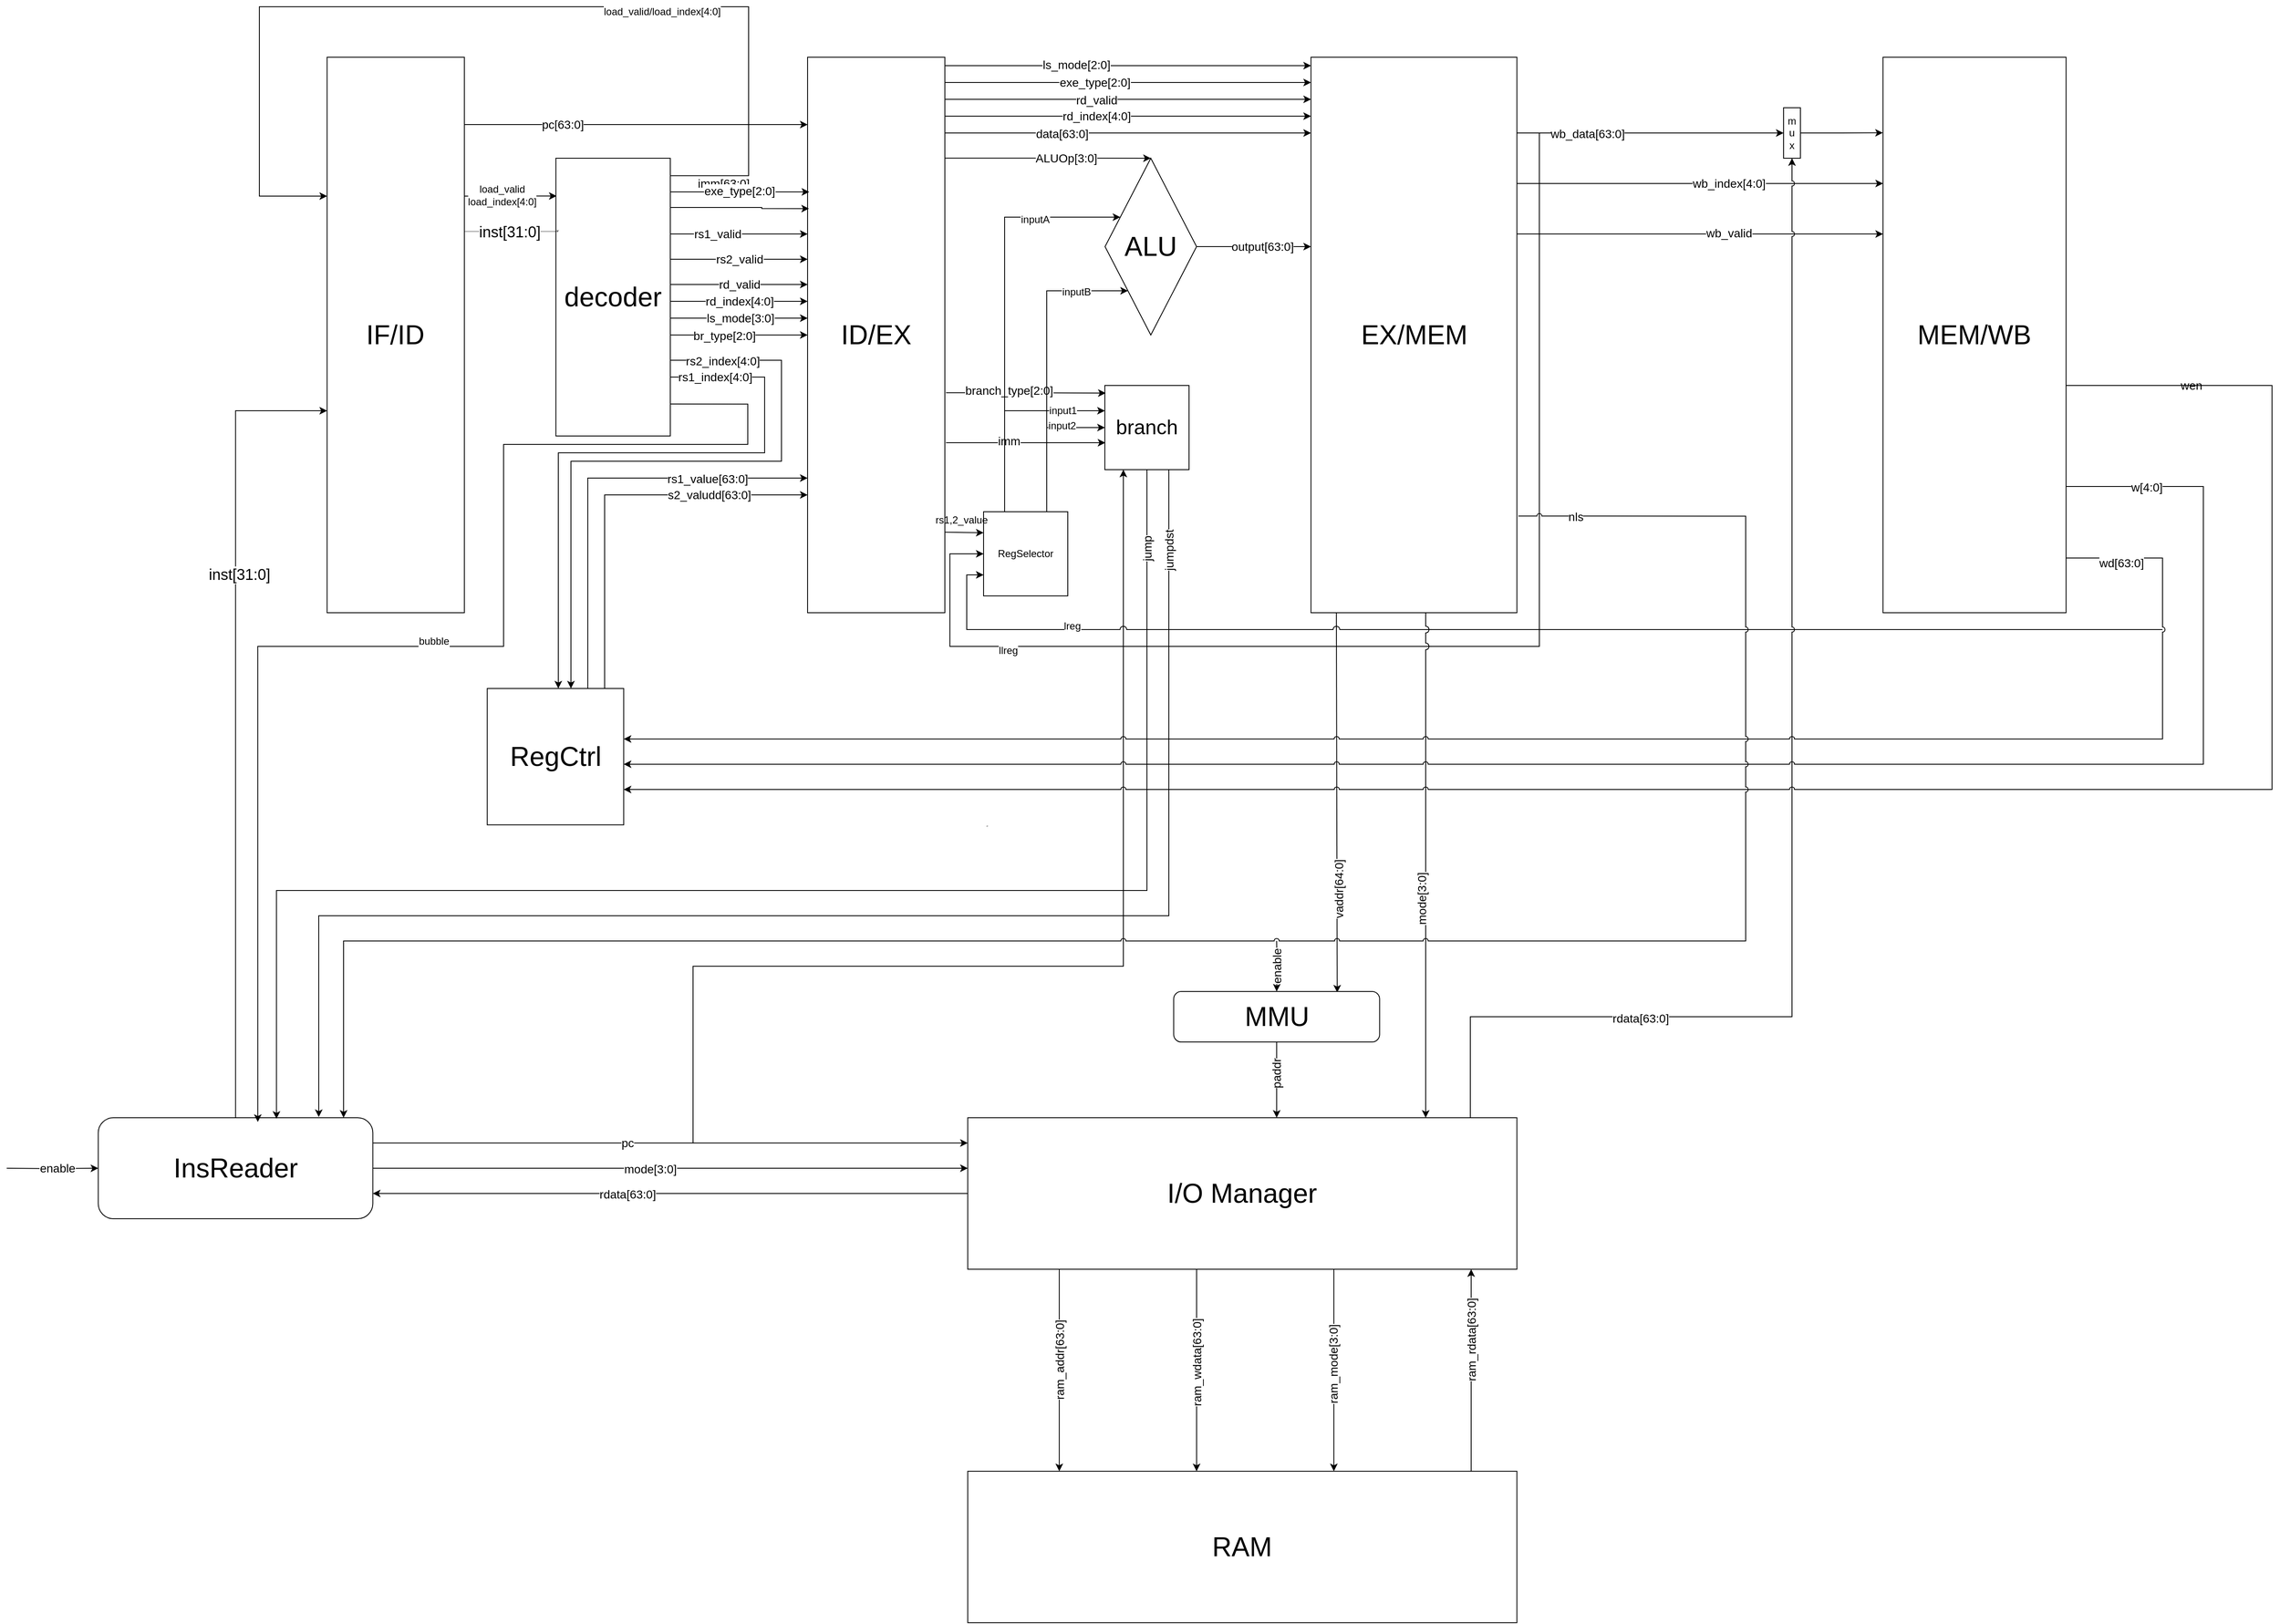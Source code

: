 <mxfile type="github" version="11.0.0"><diagram id="Ys9plIMEWjF186C1SJvL" name="Page-1"><mxGraphModel page="1" grid="1" shadow="0" math="0" pageHeight="2339" pageWidth="3300" pageScale="1" fold="1" arrows="1" connect="1" tooltips="1" guides="1" gridSize="10" dy="1420" dx="2484"><root><mxCell id="0" /><mxCell id="1" parent="0" /><mxCell id="OdFu6j6C0DvoO6vhGQql-11" parent="1" style="edgeStyle=orthogonalEdgeStyle;rounded=0;orthogonalLoop=1;jettySize=auto;html=1;fontSize=14;" target="ZigvVun1-Oz8XMNLbB8I-7" source="ZigvVun1-Oz8XMNLbB8I-3" edge="1"><mxGeometry as="geometry" relative="1"><Array as="points"><mxPoint y="340" x="650" /><mxPoint y="340" x="650" /></Array></mxGeometry></mxCell><mxCell id="OdFu6j6C0DvoO6vhGQql-12" value="pc[63:0]" parent="OdFu6j6C0DvoO6vhGQql-11" connectable="0" vertex="1" style="text;html=1;resizable=0;points=[];align=center;verticalAlign=middle;labelBackgroundColor=#ffffff;fontSize=14;"><mxGeometry as="geometry" y="-3" x="-0.428" relative="1"><mxPoint as="offset" y="-3" /></mxGeometry></mxCell><mxCell id="bIyRIv3_b1dbhp4hnQxT-7" parent="1" style="edgeStyle=orthogonalEdgeStyle;rounded=0;orthogonalLoop=1;jettySize=auto;html=1;exitX=1;exitY=0.25;exitDx=0;exitDy=0;entryX=0.006;entryY=0.136;entryDx=0;entryDy=0;entryPerimeter=0;" target="3jL-bCs1GaXZ-DOKsFJh-29" source="ZigvVun1-Oz8XMNLbB8I-3" edge="1"><mxGeometry as="geometry" relative="1" /></mxCell><mxCell id="bIyRIv3_b1dbhp4hnQxT-8" value="load_valid&lt;br&gt;load_index[4:0]" parent="bIyRIv3_b1dbhp4hnQxT-7" connectable="0" vertex="1" style="text;html=1;resizable=0;points=[];align=center;verticalAlign=middle;labelBackgroundColor=#ffffff;"><mxGeometry as="geometry" y="2" x="-0.2" relative="1"><mxPoint as="offset" y="1" /></mxGeometry></mxCell><mxCell id="ZigvVun1-Oz8XMNLbB8I-3" value="&lt;font style=&quot;font-size: 32px&quot;&gt;IF/ID&lt;/font&gt;" parent="1" vertex="1" style="rounded=0;whiteSpace=wrap;html=1;fontSize=8;"><mxGeometry as="geometry" height="660" width="163.03" y="260" x="400.404" /></mxCell><mxCell id="R68iFmrZ4ruvfKdIdsfy-54" parent="1" style="edgeStyle=orthogonalEdgeStyle;rounded=0;jumpStyle=arc;jumpSize=18;orthogonalLoop=1;jettySize=auto;html=1;entryX=0.5;entryY=0;entryDx=0;entryDy=0;shadow=0;startSize=6;endSize=6;strokeWidth=1;fontSize=5;" target="R68iFmrZ4ruvfKdIdsfy-37" edge="1"><mxGeometry as="geometry" relative="1"><mxPoint as="sourcePoint" y="379.833" x="1134.04" /><Array as="points"><mxPoint y="380" x="1269.899" /><mxPoint y="380" x="1269.899" /></Array></mxGeometry></mxCell><mxCell id="R68iFmrZ4ruvfKdIdsfy-67" value="ALUOp[3:0]" parent="R68iFmrZ4ruvfKdIdsfy-54" connectable="0" vertex="1" style="text;html=1;resizable=0;points=[];align=center;verticalAlign=middle;labelBackgroundColor=#ffffff;fontSize=14;"><mxGeometry as="geometry" x="0.118" relative="1"><mxPoint as="offset" x="7.5" /></mxGeometry></mxCell><mxCell id="3jL-bCs1GaXZ-DOKsFJh-13" parent="1" style="edgeStyle=orthogonalEdgeStyle;rounded=0;comic=0;orthogonalLoop=1;jettySize=auto;html=1;startSize=6;endSize=6;strokeColor=#000000;fontSize=2;exitX=1;exitY=0.25;exitDx=0;exitDy=0;" target="3jL-bCs1GaXZ-DOKsFJh-4" source="3jL-bCs1GaXZ-DOKsFJh-1" edge="1"><mxGeometry as="geometry" relative="1"><mxPoint as="targetPoint" y="740" x="1345.98" /><Array as="points"><mxPoint y="1550" x="835" /><mxPoint y="1340" x="835" /><mxPoint y="1340" x="1346" /></Array></mxGeometry></mxCell><mxCell id="3jL-bCs1GaXZ-DOKsFJh-14" value="pc" parent="3jL-bCs1GaXZ-DOKsFJh-13" connectable="0" vertex="1" style="text;html=1;resizable=0;points=[];align=center;verticalAlign=middle;labelBackgroundColor=#ffffff;fontSize=2;"><mxGeometry as="geometry" y="-5" x="0.116" relative="1"><mxPoint as="offset" y="-172" x="-4" /></mxGeometry></mxCell><mxCell id="OdFu6j6C0DvoO6vhGQql-13" parent="1" style="edgeStyle=orthogonalEdgeStyle;rounded=0;orthogonalLoop=1;jettySize=auto;html=1;fontSize=14;" target="ZigvVun1-Oz8XMNLbB8I-8" source="ZigvVun1-Oz8XMNLbB8I-7" edge="1"><mxGeometry as="geometry" relative="1"><Array as="points"><mxPoint y="270" x="1380" /><mxPoint y="270" x="1380" /></Array></mxGeometry></mxCell><mxCell id="OdFu6j6C0DvoO6vhGQql-14" value="ls_mode[2:0]" parent="OdFu6j6C0DvoO6vhGQql-13" connectable="0" vertex="1" style="text;html=1;resizable=0;points=[];align=center;verticalAlign=middle;labelBackgroundColor=#ffffff;fontSize=14;"><mxGeometry as="geometry" y="90" x="0.132" relative="1"><mxPoint as="offset" y="89" x="-90" /></mxGeometry></mxCell><mxCell id="OdFu6j6C0DvoO6vhGQql-15" parent="1" style="edgeStyle=orthogonalEdgeStyle;rounded=0;orthogonalLoop=1;jettySize=auto;html=1;fontSize=14;" target="ZigvVun1-Oz8XMNLbB8I-8" source="ZigvVun1-Oz8XMNLbB8I-7" edge="1"><mxGeometry as="geometry" relative="1"><Array as="points"><mxPoint y="350" x="1480" /><mxPoint y="350" x="1480" /></Array></mxGeometry></mxCell><mxCell id="OdFu6j6C0DvoO6vhGQql-16" value="data[63:0]" parent="OdFu6j6C0DvoO6vhGQql-15" connectable="0" vertex="1" style="text;html=1;resizable=0;points=[];align=center;verticalAlign=middle;labelBackgroundColor=#ffffff;fontSize=14;"><mxGeometry as="geometry" y="-207" x="0.592" relative="1"><mxPoint as="offset" y="-206" x="-207" /></mxGeometry></mxCell><mxCell id="IoLRiApDYhdtXGmUheC4-118" parent="1" style="edgeStyle=orthogonalEdgeStyle;rounded=0;orthogonalLoop=1;jettySize=auto;html=1;exitX=0.994;exitY=0.855;exitDx=0;exitDy=0;entryX=0;entryY=0.25;entryDx=0;entryDy=0;exitPerimeter=0;" target="IoLRiApDYhdtXGmUheC4-116" source="ZigvVun1-Oz8XMNLbB8I-7" edge="1"><mxGeometry as="geometry" relative="1"><Array as="points"><mxPoint y="824" x="1134" /><mxPoint y="825" x="1134" /></Array></mxGeometry></mxCell><mxCell id="ZigvVun1-Oz8XMNLbB8I-7" value="&lt;font style=&quot;font-size: 32px&quot;&gt;ID/EX&lt;/font&gt;" parent="1" vertex="1" style="rounded=0;whiteSpace=wrap;html=1;fontSize=8;"><mxGeometry as="geometry" height="660" width="163.03" y="260" x="971.01" /></mxCell><mxCell id="R68iFmrZ4ruvfKdIdsfy-41" parent="1" style="edgeStyle=orthogonalEdgeStyle;rounded=0;jumpStyle=arc;jumpSize=8;orthogonalLoop=1;jettySize=auto;html=1;shadow=0;startSize=6;endSize=6;strokeWidth=1;fontSize=3;entryX=0.794;entryY=0.02;entryDx=0;entryDy=0;entryPerimeter=0;" target="R68iFmrZ4ruvfKdIdsfy-2" edge="1"><mxGeometry as="geometry" relative="1"><Array as="points"><mxPoint y="920" x="1600" /></Array><mxPoint as="sourcePoint" y="920" x="1598.95" /><mxPoint as="targetPoint" y="1340" x="1487.273" /></mxGeometry></mxCell><mxCell id="R68iFmrZ4ruvfKdIdsfy-61" value="vaddr[64:0]" parent="R68iFmrZ4ruvfKdIdsfy-41" connectable="0" vertex="1" style="text;html=1;resizable=0;points=[];align=center;verticalAlign=middle;labelBackgroundColor=#ffffff;fontSize=14;horizontal=0;"><mxGeometry as="geometry" y="2" x="0.556" relative="1"><mxPoint as="offset" y="-22" x="-0.5" /></mxGeometry></mxCell><mxCell id="IoLRiApDYhdtXGmUheC4-131" parent="1" style="edgeStyle=orthogonalEdgeStyle;rounded=0;orthogonalLoop=1;jettySize=auto;html=1;entryX=0;entryY=0.75;entryDx=0;entryDy=0;jumpStyle=arc;jumpSize=8;" target="IoLRiApDYhdtXGmUheC4-116" edge="1"><mxGeometry as="geometry" relative="1"><mxPoint as="sourcePoint" y="940" x="2580" /><Array as="points"><mxPoint y="940" x="2510" /><mxPoint y="940" x="1160" /><mxPoint y="875" x="1160" /></Array></mxGeometry></mxCell><mxCell id="IoLRiApDYhdtXGmUheC4-135" value="lreg" parent="IoLRiApDYhdtXGmUheC4-131" connectable="0" vertex="1" style="text;html=1;resizable=0;points=[];align=center;verticalAlign=middle;labelBackgroundColor=#ffffff;"><mxGeometry as="geometry" y="-4" x="0.721" relative="1"><mxPoint as="offset" /></mxGeometry></mxCell><mxCell id="ZigvVun1-Oz8XMNLbB8I-8" value="&lt;font style=&quot;font-size: 32px&quot;&gt;EX/MEM&lt;/font&gt;" parent="1" vertex="1" style="rounded=0;whiteSpace=wrap;html=1;fontSize=8;"><mxGeometry as="geometry" height="660" width="244.545" y="260" x="1568.788" /></mxCell><mxCell id="R68iFmrZ4ruvfKdIdsfy-55" parent="1" style="edgeStyle=orthogonalEdgeStyle;rounded=0;jumpStyle=arc;jumpSize=18;orthogonalLoop=1;jettySize=auto;html=1;shadow=0;startSize=6;endSize=6;strokeWidth=1;fontSize=5;" target="ZigvVun1-Oz8XMNLbB8I-8" source="ZigvVun1-Oz8XMNLbB8I-7" edge="1"><mxGeometry as="geometry" relative="1"><Array as="points"><mxPoint y="290" x="1260" /><mxPoint y="290" x="1260" /></Array></mxGeometry></mxCell><mxCell id="3jL-bCs1GaXZ-DOKsFJh-62" value="exe_type[2:0]" parent="R68iFmrZ4ruvfKdIdsfy-55" connectable="0" vertex="1" style="text;html=1;resizable=0;points=[];align=center;verticalAlign=middle;labelBackgroundColor=#ffffff;fontSize=14;"><mxGeometry as="geometry" y="12" x="-0.125" relative="1"><mxPoint as="offset" y="12" x="-12" /></mxGeometry></mxCell><mxCell id="3jL-bCs1GaXZ-DOKsFJh-69" value="" parent="1" style="edgeStyle=orthogonalEdgeStyle;rounded=0;comic=0;jumpSize=8;orthogonalLoop=1;jettySize=auto;html=1;startSize=6;endSize=6;strokeColor=#000000;fontSize=3;" target="ZigvVun1-Oz8XMNLbB8I-8" source="ZigvVun1-Oz8XMNLbB8I-7" edge="1"><mxGeometry as="geometry" relative="1"><Array as="points"><mxPoint y="310" x="1260" /><mxPoint y="310" x="1260" /></Array></mxGeometry></mxCell><mxCell id="3jL-bCs1GaXZ-DOKsFJh-71" value="rd_valid" parent="3jL-bCs1GaXZ-DOKsFJh-69" connectable="0" vertex="1" style="text;html=1;resizable=0;points=[];align=center;verticalAlign=middle;labelBackgroundColor=#ffffff;fontSize=14;"><mxGeometry as="geometry" y="-10" x="-0.125" relative="1"><mxPoint as="offset" y="-9" x="-10" /></mxGeometry></mxCell><mxCell id="3jL-bCs1GaXZ-DOKsFJh-70" value="" parent="1" style="edgeStyle=orthogonalEdgeStyle;rounded=0;comic=0;jumpSize=8;orthogonalLoop=1;jettySize=auto;html=1;startSize=6;endSize=6;strokeColor=#000000;fontSize=3;" target="ZigvVun1-Oz8XMNLbB8I-8" source="ZigvVun1-Oz8XMNLbB8I-7" edge="1"><mxGeometry as="geometry" relative="1"><Array as="points"><mxPoint y="330" x="1260" /><mxPoint y="330" x="1260" /></Array></mxGeometry></mxCell><mxCell id="3jL-bCs1GaXZ-DOKsFJh-72" value="rd_index[4:0]" parent="3jL-bCs1GaXZ-DOKsFJh-70" connectable="0" vertex="1" style="text;html=1;resizable=0;points=[];align=center;verticalAlign=middle;labelBackgroundColor=#ffffff;fontSize=14;"><mxGeometry as="geometry" y="-10" x="-0.125" relative="1"><mxPoint as="offset" y="-10" x="-10" /></mxGeometry></mxCell><mxCell id="IoLRiApDYhdtXGmUheC4-137" parent="1" style="edgeStyle=orthogonalEdgeStyle;rounded=0;orthogonalLoop=1;jettySize=auto;html=1;entryX=0;entryY=0.5;entryDx=0;entryDy=0;" target="IoLRiApDYhdtXGmUheC4-116" edge="1"><mxGeometry as="geometry" relative="1"><mxPoint as="sourcePoint" y="350" x="1840" /><Array as="points"><mxPoint y="960" x="1840" /><mxPoint y="960" x="1140" /><mxPoint y="850" x="1140" /></Array></mxGeometry></mxCell><mxCell id="IoLRiApDYhdtXGmUheC4-138" value="llreg" parent="IoLRiApDYhdtXGmUheC4-137" connectable="0" vertex="1" style="text;html=1;resizable=0;points=[];align=center;verticalAlign=middle;labelBackgroundColor=#ffffff;"><mxGeometry as="geometry" y="5" x="0.7" relative="1"><mxPoint as="offset" /></mxGeometry></mxCell><mxCell id="ZigvVun1-Oz8XMNLbB8I-9" value="&lt;font style=&quot;font-size: 32px&quot;&gt;MEM/WB&lt;/font&gt;" parent="1" vertex="1" style="rounded=0;whiteSpace=wrap;html=1;fontSize=8;"><mxGeometry as="geometry" height="660" width="217.374" y="260" x="2248.081" /></mxCell><mxCell id="3jL-bCs1GaXZ-DOKsFJh-63" parent="1" style="edgeStyle=orthogonalEdgeStyle;rounded=0;comic=0;jumpSize=8;orthogonalLoop=1;jettySize=auto;html=1;startSize=6;endSize=6;strokeColor=#000000;fontSize=3;" source="ZigvVun1-Oz8XMNLbB8I-8" edge="1"><mxGeometry as="geometry" relative="1"><Array as="points"><mxPoint y="350" x="2085.051" /><mxPoint y="350" x="2085.051" /></Array><mxPoint as="targetPoint" y="350" x="2130" /></mxGeometry></mxCell><mxCell id="3jL-bCs1GaXZ-DOKsFJh-64" value="wb_data[63:0]" parent="3jL-bCs1GaXZ-DOKsFJh-63" connectable="0" vertex="1" style="text;html=1;resizable=0;points=[];align=center;verticalAlign=middle;labelBackgroundColor=#ffffff;fontSize=14;"><mxGeometry as="geometry" y="-21" x="0.25" relative="1"><mxPoint as="offset" y="-20.5" x="-115" /></mxGeometry></mxCell><mxCell id="3jL-bCs1GaXZ-DOKsFJh-65" parent="1" style="edgeStyle=orthogonalEdgeStyle;rounded=0;comic=0;jumpSize=8;orthogonalLoop=1;jettySize=auto;html=1;startSize=6;endSize=6;strokeColor=#000000;fontSize=3;" target="ZigvVun1-Oz8XMNLbB8I-9" source="ZigvVun1-Oz8XMNLbB8I-8" edge="1"><mxGeometry as="geometry" relative="1"><Array as="points"><mxPoint y="410" x="2085.051" /><mxPoint y="410" x="2085.051" /></Array></mxGeometry></mxCell><mxCell id="3jL-bCs1GaXZ-DOKsFJh-66" value="wb_index[4:0]" parent="3jL-bCs1GaXZ-DOKsFJh-65" connectable="0" vertex="1" style="text;html=1;resizable=0;points=[];align=center;verticalAlign=middle;labelBackgroundColor=#ffffff;fontSize=14;"><mxGeometry as="geometry" y="-24" x="0.25" relative="1"><mxPoint as="offset" y="-24" x="-20" /></mxGeometry></mxCell><mxCell id="3jL-bCs1GaXZ-DOKsFJh-67" parent="1" style="edgeStyle=orthogonalEdgeStyle;rounded=0;comic=0;jumpSize=8;orthogonalLoop=1;jettySize=auto;html=1;startSize=6;endSize=6;strokeColor=#000000;fontSize=3;" target="ZigvVun1-Oz8XMNLbB8I-9" source="ZigvVun1-Oz8XMNLbB8I-8" edge="1"><mxGeometry as="geometry" relative="1"><Array as="points"><mxPoint y="470" x="2085.051" /><mxPoint y="470" x="2085.051" /></Array></mxGeometry></mxCell><mxCell id="3jL-bCs1GaXZ-DOKsFJh-68" value="wb_valid" parent="3jL-bCs1GaXZ-DOKsFJh-67" connectable="0" vertex="1" style="text;html=1;resizable=0;points=[];align=center;verticalAlign=middle;labelBackgroundColor=#ffffff;fontSize=14;"><mxGeometry as="geometry" y="20" x="0.25" relative="1"><mxPoint as="offset" y="19" x="-20" /></mxGeometry></mxCell><mxCell id="R68iFmrZ4ruvfKdIdsfy-46" parent="1" style="edgeStyle=orthogonalEdgeStyle;rounded=0;jumpStyle=arc;jumpSize=18;orthogonalLoop=1;jettySize=auto;html=1;shadow=0;startSize=6;endSize=6;strokeWidth=1;fontSize=3;" target="R68iFmrZ4ruvfKdIdsfy-12" source="R68iFmrZ4ruvfKdIdsfy-2" edge="1"><mxGeometry as="geometry" relative="1"><mxPoint as="targetPoint" y="1517" x="1536.182" /><Array as="points"><mxPoint y="1500" x="1528" /><mxPoint y="1500" x="1528" /></Array></mxGeometry></mxCell><mxCell id="R68iFmrZ4ruvfKdIdsfy-60" value="paddr" parent="R68iFmrZ4ruvfKdIdsfy-46" connectable="0" vertex="1" style="text;html=1;resizable=0;points=[];align=center;verticalAlign=middle;labelBackgroundColor=#ffffff;fontSize=14;horizontal=0;"><mxGeometry as="geometry" x="-0.17" relative="1"><mxPoint as="offset" /></mxGeometry></mxCell><mxCell id="3jL-bCs1GaXZ-DOKsFJh-60" parent="1" style="edgeStyle=orthogonalEdgeStyle;rounded=0;comic=0;jumpSize=8;orthogonalLoop=1;jettySize=auto;html=1;startSize=6;endSize=6;strokeColor=#000000;fontSize=3;" target="R68iFmrZ4ruvfKdIdsfy-2" edge="1"><mxGeometry as="geometry" relative="1"><mxPoint as="sourcePoint" y="1310" x="1528.03" /></mxGeometry></mxCell><mxCell id="3jL-bCs1GaXZ-DOKsFJh-61" value="enable" parent="3jL-bCs1GaXZ-DOKsFJh-60" connectable="0" vertex="1" style="text;html=1;resizable=0;points=[];align=center;verticalAlign=middle;labelBackgroundColor=#ffffff;fontSize=14;horizontal=0;"><mxGeometry as="geometry" x="0.813" relative="1"><mxPoint as="offset" y="-24.5" /></mxGeometry></mxCell><mxCell id="R68iFmrZ4ruvfKdIdsfy-2" value="&lt;font style=&quot;font-size: 32px&quot;&gt;MMU&lt;/font&gt;" parent="1" vertex="1" style="rounded=1;whiteSpace=wrap;html=1;fontSize=8;"><mxGeometry as="geometry" height="60" width="244.545" y="1370" x="1405.758" /></mxCell><mxCell id="R68iFmrZ4ruvfKdIdsfy-48" parent="1" style="edgeStyle=orthogonalEdgeStyle;rounded=0;jumpStyle=arc;jumpSize=6;orthogonalLoop=1;jettySize=auto;html=1;shadow=0;startSize=6;endSize=6;strokeWidth=1;fontSize=5;entryX=0.5;entryY=1;entryDx=0;entryDy=0;" target="IoLRiApDYhdtXGmUheC4-133" source="R68iFmrZ4ruvfKdIdsfy-12" edge="1"><mxGeometry as="geometry" relative="1"><mxPoint as="targetPoint" y="890" x="2248.081" /><Array as="points"><mxPoint y="1400" x="1758" /><mxPoint y="1400" x="2140" /></Array></mxGeometry></mxCell><mxCell id="R68iFmrZ4ruvfKdIdsfy-12" value="&lt;font style=&quot;font-size: 32px&quot;&gt;I/O Manager&lt;/font&gt;" parent="1" vertex="1" style="rounded=0;whiteSpace=wrap;html=1;fontSize=8;"><mxGeometry as="geometry" height="180" width="652.121" y="1520" x="1161.212" /></mxCell><mxCell id="R68iFmrZ4ruvfKdIdsfy-53" parent="1" style="edgeStyle=orthogonalEdgeStyle;rounded=0;jumpStyle=arc;jumpSize=8;orthogonalLoop=1;jettySize=auto;html=1;shadow=0;startSize=6;endSize=6;strokeWidth=1;fontSize=5;" target="R68iFmrZ4ruvfKdIdsfy-12" source="ZigvVun1-Oz8XMNLbB8I-8" edge="1"><mxGeometry as="geometry" relative="1"><Array as="points"><mxPoint y="1490" x="1705" /><mxPoint y="1490" x="1705" /></Array></mxGeometry></mxCell><mxCell id="R68iFmrZ4ruvfKdIdsfy-62" value="mode[3:0]" parent="R68iFmrZ4ruvfKdIdsfy-53" connectable="0" vertex="1" style="text;html=1;resizable=0;points=[];align=center;verticalAlign=middle;labelBackgroundColor=#ffffff;fontSize=14;horizontal=0;"><mxGeometry as="geometry" y="1" x="0.178" relative="1"><mxPoint as="offset" y="-13" x="-5.5" /></mxGeometry></mxCell><mxCell id="R68iFmrZ4ruvfKdIdsfy-15" value="" parent="1" style="edgeStyle=orthogonalEdgeStyle;rounded=0;orthogonalLoop=1;jettySize=auto;html=1;fontSize=8;jumpStyle=arc;endSize=6;" target="R68iFmrZ4ruvfKdIdsfy-12" source="R68iFmrZ4ruvfKdIdsfy-13" edge="1"><mxGeometry as="geometry" relative="1"><Array as="points"><mxPoint y="1910" x="1758.99" /><mxPoint y="1910" x="1758.99" /></Array></mxGeometry></mxCell><mxCell id="R68iFmrZ4ruvfKdIdsfy-21" value="ram_rdata[63:0]" parent="R68iFmrZ4ruvfKdIdsfy-15" connectable="0" vertex="1" style="text;html=1;resizable=0;points=[];align=center;verticalAlign=middle;labelBackgroundColor=#ffffff;fontSize=14;horizontal=0;direction=south;"><mxGeometry as="geometry" x="0.298" relative="1"><mxPoint as="offset" /></mxGeometry></mxCell><mxCell id="R68iFmrZ4ruvfKdIdsfy-13" value="&lt;font style=&quot;font-size: 32px&quot;&gt;RAM&lt;/font&gt;" parent="1" vertex="1" style="rounded=0;whiteSpace=wrap;html=1;fontSize=8;"><mxGeometry as="geometry" height="180" width="652.121" y="1940" x="1161.212" /></mxCell><mxCell id="R68iFmrZ4ruvfKdIdsfy-14" value="" parent="1" style="edgeStyle=orthogonalEdgeStyle;rounded=0;orthogonalLoop=1;jettySize=auto;html=1;fontSize=8;jumpStyle=arc;endSize=6;" target="R68iFmrZ4ruvfKdIdsfy-13" source="R68iFmrZ4ruvfKdIdsfy-12" edge="1"><mxGeometry as="geometry" relative="1"><Array as="points"><mxPoint y="1850" x="1432.929" /><mxPoint y="1850" x="1432.929" /></Array></mxGeometry></mxCell><mxCell id="R68iFmrZ4ruvfKdIdsfy-19" value="ram_wdata[63:0]" parent="R68iFmrZ4ruvfKdIdsfy-14" connectable="0" vertex="1" style="text;html=1;resizable=0;points=[];align=center;verticalAlign=middle;labelBackgroundColor=#ffffff;fontSize=14;horizontal=0;"><mxGeometry as="geometry" y="9" relative="1"><mxPoint as="offset" y="-9" x="-9" /></mxGeometry></mxCell><mxCell id="R68iFmrZ4ruvfKdIdsfy-17" value="" parent="1" style="edgeStyle=orthogonalEdgeStyle;rounded=0;orthogonalLoop=1;jettySize=auto;html=1;fontSize=8;jumpStyle=arc;endSize=6;" target="R68iFmrZ4ruvfKdIdsfy-13" source="R68iFmrZ4ruvfKdIdsfy-12" edge="1"><mxGeometry as="geometry" relative="1"><Array as="points"><mxPoint y="1910" x="1595.96" /><mxPoint y="1910" x="1595.96" /></Array></mxGeometry></mxCell><mxCell id="R68iFmrZ4ruvfKdIdsfy-20" value="ram_mode[3:0]" parent="R68iFmrZ4ruvfKdIdsfy-17" connectable="0" vertex="1" style="text;html=1;resizable=0;points=[];align=center;verticalAlign=middle;labelBackgroundColor=#ffffff;fontSize=14;horizontal=0;"><mxGeometry as="geometry" y="-7" relative="1"><mxPoint as="offset" y="-7" x="6" /></mxGeometry></mxCell><mxCell id="R68iFmrZ4ruvfKdIdsfy-16" value="" parent="1" style="edgeStyle=orthogonalEdgeStyle;rounded=0;orthogonalLoop=1;jettySize=auto;html=1;fontSize=8;endSize=6;" target="R68iFmrZ4ruvfKdIdsfy-13" source="R68iFmrZ4ruvfKdIdsfy-12" edge="1"><mxGeometry as="geometry" relative="1"><Array as="points"><mxPoint y="1910" x="1269.899" /><mxPoint y="1910" x="1269.899" /></Array></mxGeometry></mxCell><mxCell id="R68iFmrZ4ruvfKdIdsfy-18" value="ram_addr[63:0]" parent="R68iFmrZ4ruvfKdIdsfy-16" connectable="0" vertex="1" style="text;html=1;resizable=0;points=[];align=center;verticalAlign=middle;labelBackgroundColor=#ffffff;fontSize=14;horizontal=0;"><mxGeometry as="geometry" y="-12" relative="1"><mxPoint as="offset" y="-12" x="12" /></mxGeometry></mxCell><mxCell id="R68iFmrZ4ruvfKdIdsfy-35" parent="1" style="edgeStyle=orthogonalEdgeStyle;rounded=0;jumpStyle=arc;jumpSize=18;orthogonalLoop=1;jettySize=auto;html=1;shadow=0;startSize=6;fontSize=3;endSize=6;" source="R68iFmrZ4ruvfKdIdsfy-31" edge="1"><mxGeometry as="geometry" relative="1"><mxPoint as="targetPoint" y="760" x="971" /><Array as="points"><mxPoint y="760" x="710" /></Array></mxGeometry></mxCell><mxCell id="R68iFmrZ4ruvfKdIdsfy-72" value="rs1_value[63:0]" parent="R68iFmrZ4ruvfKdIdsfy-35" connectable="0" vertex="1" style="text;html=1;resizable=0;points=[];align=center;verticalAlign=middle;labelBackgroundColor=#ffffff;fontSize=14;"><mxGeometry as="geometry" y="-6" x="0.517" relative="1"><mxPoint as="offset" y="-5" x="4" /></mxGeometry></mxCell><mxCell id="R68iFmrZ4ruvfKdIdsfy-36" parent="1" style="edgeStyle=orthogonalEdgeStyle;rounded=0;jumpStyle=arc;jumpSize=18;orthogonalLoop=1;jettySize=auto;html=1;shadow=0;startSize=6;fontSize=3;endSize=6;" source="R68iFmrZ4ruvfKdIdsfy-31" edge="1"><mxGeometry as="geometry" relative="1"><mxPoint as="targetPoint" y="780" x="971" /><Array as="points"><mxPoint y="780" x="730" /><mxPoint y="780" x="971" /></Array></mxGeometry></mxCell><mxCell id="R68iFmrZ4ruvfKdIdsfy-73" value="s2_valudd[63:0]" parent="R68iFmrZ4ruvfKdIdsfy-36" connectable="0" vertex="1" style="text;html=1;resizable=0;points=[];align=center;verticalAlign=middle;labelBackgroundColor=#ffffff;fontSize=14;"><mxGeometry as="geometry" y="-5" x="0.599" relative="1"><mxPoint as="offset" y="-5" x="-22.5" /></mxGeometry></mxCell><mxCell id="R68iFmrZ4ruvfKdIdsfy-52" parent="1" style="edgeStyle=orthogonalEdgeStyle;rounded=0;jumpStyle=arc;jumpSize=18;orthogonalLoop=1;jettySize=auto;html=1;shadow=0;startSize=6;endSize=6;strokeWidth=1;fontSize=5;" edge="1"><mxGeometry as="geometry" relative="1"><Array as="points"><mxPoint y="1550" x="460.182" /><mxPoint y="1550" x="1155.778" /></Array><mxPoint as="sourcePoint" y="1550" x="460.182" /><mxPoint as="targetPoint" y="1550" x="1161.212" /></mxGeometry></mxCell><mxCell id="R68iFmrZ4ruvfKdIdsfy-59" value="pc" parent="R68iFmrZ4ruvfKdIdsfy-52" connectable="0" vertex="1" style="text;html=1;resizable=0;points=[];align=center;verticalAlign=middle;labelBackgroundColor=#ffffff;fontSize=14;"><mxGeometry as="geometry" x="-0.152" relative="1"><mxPoint as="offset" /></mxGeometry></mxCell><mxCell id="R68iFmrZ4ruvfKdIdsfy-31" value="&lt;font style=&quot;font-size: 32px&quot;&gt;RegCtrl&lt;/font&gt;" parent="1" vertex="1" style="whiteSpace=wrap;html=1;aspect=fixed;fontSize=3;"><mxGeometry as="geometry" height="162.055" width="162.055" y="1010" x="590.606" /></mxCell><mxCell id="3jL-bCs1GaXZ-DOKsFJh-23" parent="1" style="edgeStyle=orthogonalEdgeStyle;rounded=0;comic=0;orthogonalLoop=1;jettySize=auto;html=1;startSize=6;endSize=6;strokeColor=#000000;fontSize=3;jumpStyle=arc;" target="R68iFmrZ4ruvfKdIdsfy-31" source="ZigvVun1-Oz8XMNLbB8I-9" edge="1"><mxGeometry as="geometry" relative="1"><mxPoint as="targetPoint" y="1040" x="943.838" /><Array as="points"><mxPoint y="855" x="2580" /><mxPoint y="1070" x="2580" /></Array></mxGeometry></mxCell><mxCell id="3jL-bCs1GaXZ-DOKsFJh-26" value="wen" parent="3jL-bCs1GaXZ-DOKsFJh-23" connectable="0" vertex="1" style="text;html=1;resizable=0;points=[];align=center;verticalAlign=middle;labelBackgroundColor=#ffffff;fontSize=14;"><mxGeometry as="geometry" x="0.025" relative="1"><mxPoint as="offset" y="-420" x="810" /></mxGeometry></mxCell><mxCell id="3jL-bCs1GaXZ-DOKsFJh-24" parent="1" style="edgeStyle=orthogonalEdgeStyle;rounded=0;comic=0;orthogonalLoop=1;jettySize=auto;html=1;startSize=6;endSize=6;strokeColor=#000000;fontSize=3;jumpStyle=arc;" target="R68iFmrZ4ruvfKdIdsfy-31" source="ZigvVun1-Oz8XMNLbB8I-9" edge="1"><mxGeometry as="geometry" relative="1"><mxPoint as="targetPoint" y="1010.429" x="2629.261" /><Array as="points"><mxPoint y="770" x="2628.485" /><mxPoint y="1100" x="2628.485" /></Array></mxGeometry></mxCell><mxCell id="3jL-bCs1GaXZ-DOKsFJh-27" value="w[4:0]" parent="3jL-bCs1GaXZ-DOKsFJh-24" connectable="0" vertex="1" style="text;html=1;resizable=0;points=[];align=center;verticalAlign=middle;labelBackgroundColor=#ffffff;fontSize=14;"><mxGeometry as="geometry" x="0.47" relative="1"><mxPoint as="offset" y="-329.5" x="1180.5" /></mxGeometry></mxCell><mxCell id="3jL-bCs1GaXZ-DOKsFJh-25" parent="1" style="edgeStyle=orthogonalEdgeStyle;rounded=0;comic=0;orthogonalLoop=1;jettySize=auto;html=1;startSize=6;endSize=6;strokeColor=#000000;fontSize=3;jumpStyle=arc;" target="R68iFmrZ4ruvfKdIdsfy-31" source="ZigvVun1-Oz8XMNLbB8I-9" edge="1"><mxGeometry as="geometry" relative="1"><mxPoint as="targetPoint" y="1130" x="754" /><Array as="points"><mxPoint y="650" x="2710" /><mxPoint y="1130" x="2710" /></Array></mxGeometry></mxCell><mxCell id="3jL-bCs1GaXZ-DOKsFJh-28" value="wd[63:0]" parent="3jL-bCs1GaXZ-DOKsFJh-25" connectable="0" vertex="1" style="text;html=1;resizable=0;points=[];align=center;verticalAlign=middle;labelBackgroundColor=#ffffff;fontSize=14;"><mxGeometry as="geometry" y="1" x="0.685" relative="1"><mxPoint as="offset" y="-270.5" x="1355.5" /></mxGeometry></mxCell><mxCell id="R68iFmrZ4ruvfKdIdsfy-38" parent="1" style="edgeStyle=orthogonalEdgeStyle;rounded=0;jumpStyle=arc;jumpSize=18;orthogonalLoop=1;jettySize=auto;html=1;shadow=0;startSize=6;endSize=6;strokeWidth=1;fontSize=3;" source="R68iFmrZ4ruvfKdIdsfy-37" edge="1"><mxGeometry as="geometry" relative="1"><mxPoint as="targetPoint" y="485" x="1568.788" /><Array as="points"><mxPoint y="485" x="1541.616" /><mxPoint y="485" x="1541.616" /></Array></mxGeometry></mxCell><mxCell id="R68iFmrZ4ruvfKdIdsfy-74" value="&lt;font style=&quot;font-size: 14px&quot;&gt;output[63:0]&lt;/font&gt;" parent="R68iFmrZ4ruvfKdIdsfy-38" connectable="0" vertex="1" style="text;html=1;resizable=0;points=[];align=center;verticalAlign=middle;labelBackgroundColor=#ffffff;fontSize=14;"><mxGeometry as="geometry" y="11" x="0.602" relative="1"><mxPoint as="offset" y="11" x="-31.5" /></mxGeometry></mxCell><mxCell id="R68iFmrZ4ruvfKdIdsfy-37" value="&lt;font style=&quot;font-size: 32px&quot;&gt;ALU&lt;/font&gt;" parent="1" vertex="1" style="rhombus;whiteSpace=wrap;html=1;fontSize=5;"><mxGeometry as="geometry" height="210" width="108.687" y="380" x="1324.242" /></mxCell><mxCell id="R68iFmrZ4ruvfKdIdsfy-64" value="rdata[63:0]" parent="1" connectable="0" vertex="1" style="text;html=1;resizable=0;points=[];align=center;verticalAlign=middle;labelBackgroundColor=#ffffff;fontSize=14;"><mxGeometry as="geometry" y="1409.957" x="1990.129"><mxPoint as="offset" y="-8" x="-30" /></mxGeometry></mxCell><mxCell id="3jL-bCs1GaXZ-DOKsFJh-2" parent="1" style="edgeStyle=orthogonalEdgeStyle;rounded=0;orthogonalLoop=1;jettySize=auto;html=1;" target="ZigvVun1-Oz8XMNLbB8I-3" source="3jL-bCs1GaXZ-DOKsFJh-1" edge="1"><mxGeometry as="geometry" relative="1"><Array as="points"><mxPoint y="680" x="291.717" /></Array></mxGeometry></mxCell><mxCell id="3jL-bCs1GaXZ-DOKsFJh-3" value="&lt;font style=&quot;font-size: 18px;&quot;&gt;inst[31:0]&lt;/font&gt;" parent="3jL-bCs1GaXZ-DOKsFJh-2" connectable="0" vertex="1" style="text;html=1;resizable=0;points=[];align=center;verticalAlign=middle;labelBackgroundColor=#ffffff;fontSize=18;"><mxGeometry as="geometry" y="-4" x="0.36" relative="1"><mxPoint as="offset" /></mxGeometry></mxCell><mxCell id="3jL-bCs1GaXZ-DOKsFJh-20" parent="1" style="edgeStyle=orthogonalEdgeStyle;rounded=0;comic=0;orthogonalLoop=1;jettySize=auto;html=1;startSize=6;endSize=6;strokeColor=#000000;fontSize=3;" target="3jL-bCs1GaXZ-DOKsFJh-1" edge="1"><mxGeometry as="geometry" relative="1"><mxPoint as="sourcePoint" y="1580" x="20" /></mxGeometry></mxCell><mxCell id="3jL-bCs1GaXZ-DOKsFJh-21" value="enable" parent="3jL-bCs1GaXZ-DOKsFJh-20" connectable="0" vertex="1" style="text;html=1;resizable=0;points=[];align=center;verticalAlign=middle;labelBackgroundColor=#ffffff;fontSize=14;"><mxGeometry as="geometry" x="0.525" relative="1"><mxPoint as="offset" x="-23" /></mxGeometry></mxCell><mxCell id="3jL-bCs1GaXZ-DOKsFJh-73" parent="1" style="edgeStyle=orthogonalEdgeStyle;rounded=0;comic=0;jumpSize=8;orthogonalLoop=1;jettySize=auto;html=1;startSize=6;endSize=6;strokeColor=#000000;fontSize=3;" target="R68iFmrZ4ruvfKdIdsfy-12" source="3jL-bCs1GaXZ-DOKsFJh-1" edge="1"><mxGeometry as="geometry" relative="1"><Array as="points"><mxPoint y="1580" x="1000" /><mxPoint y="1580" x="1000" /></Array></mxGeometry></mxCell><mxCell id="3jL-bCs1GaXZ-DOKsFJh-74" value="mode[3:0]" parent="3jL-bCs1GaXZ-DOKsFJh-73" connectable="0" vertex="1" style="text;html=1;resizable=0;points=[];align=center;verticalAlign=middle;labelBackgroundColor=#ffffff;fontSize=14;"><mxGeometry as="geometry" y="-23" x="-0.002" relative="1"><mxPoint as="offset" y="-22" x="-23" /></mxGeometry></mxCell><mxCell id="3jL-bCs1GaXZ-DOKsFJh-75" parent="1" style="edgeStyle=orthogonalEdgeStyle;rounded=0;comic=0;jumpSize=8;orthogonalLoop=1;jettySize=auto;html=1;exitX=0;exitY=0.5;exitDx=0;exitDy=0;entryX=1;entryY=0.75;entryDx=0;entryDy=0;startSize=6;endSize=6;strokeColor=#000000;fontSize=4;" target="3jL-bCs1GaXZ-DOKsFJh-1" source="R68iFmrZ4ruvfKdIdsfy-12" edge="1"><mxGeometry as="geometry" relative="1" /></mxCell><mxCell id="3jL-bCs1GaXZ-DOKsFJh-76" value="rdata[63:0]" parent="3jL-bCs1GaXZ-DOKsFJh-75" connectable="0" vertex="1" style="text;html=1;resizable=0;points=[];align=center;verticalAlign=middle;labelBackgroundColor=#ffffff;fontSize=14;"><mxGeometry as="geometry" y="1" x="0.145" relative="1"><mxPoint as="offset" /></mxGeometry></mxCell><mxCell id="3jL-bCs1GaXZ-DOKsFJh-1" value="&lt;font style=&quot;font-size: 32px&quot;&gt;InsReader&lt;/font&gt;" parent="1" vertex="1" style="rounded=1;whiteSpace=wrap;html=1;"><mxGeometry as="geometry" height="120" width="326.061" y="1520" x="128.687" /></mxCell><mxCell id="3jL-bCs1GaXZ-DOKsFJh-54" parent="1" style="edgeStyle=orthogonalEdgeStyle;rounded=0;comic=0;orthogonalLoop=1;jettySize=auto;html=1;startSize=6;endSize=6;strokeColor=#000000;fontSize=3;exitX=1.007;exitY=0.826;exitDx=0;exitDy=0;exitPerimeter=0;jumpStyle=arc;" source="ZigvVun1-Oz8XMNLbB8I-8" edge="1"><mxGeometry as="geometry" relative="1"><Array as="points"><mxPoint y="805" x="2085" /><mxPoint y="1310" x="2085" /><mxPoint y="1310" x="420" /></Array><mxPoint as="targetPoint" y="1520" x="420" /></mxGeometry></mxCell><mxCell id="3jL-bCs1GaXZ-DOKsFJh-56" value="nls" parent="3jL-bCs1GaXZ-DOKsFJh-54" connectable="0" vertex="1" style="text;html=1;resizable=0;points=[];align=center;verticalAlign=middle;labelBackgroundColor=#ffffff;fontSize=14;"><mxGeometry as="geometry" y="-1" x="-0.949" relative="1"><mxPoint as="offset" /></mxGeometry></mxCell><mxCell id="3jL-bCs1GaXZ-DOKsFJh-16" parent="1" style="edgeStyle=orthogonalEdgeStyle;rounded=0;comic=0;orthogonalLoop=1;jettySize=auto;html=1;entryX=0.649;entryY=0.01;entryDx=0;entryDy=0;entryPerimeter=0;startSize=6;endSize=6;strokeColor=#000000;fontSize=2;" target="3jL-bCs1GaXZ-DOKsFJh-1" source="3jL-bCs1GaXZ-DOKsFJh-4" edge="1"><mxGeometry as="geometry" relative="1"><Array as="points"><mxPoint y="1250" x="1374" /><mxPoint y="1250" x="340" /></Array></mxGeometry></mxCell><mxCell id="3jL-bCs1GaXZ-DOKsFJh-18" value="jump" parent="3jL-bCs1GaXZ-DOKsFJh-16" connectable="0" vertex="1" style="text;html=1;resizable=0;points=[];align=center;verticalAlign=middle;labelBackgroundColor=#ffffff;fontSize=14;horizontal=0;"><mxGeometry as="geometry" x="-0.896" relative="1"><mxPoint as="offset" /></mxGeometry></mxCell><mxCell id="3jL-bCs1GaXZ-DOKsFJh-17" parent="1" style="edgeStyle=orthogonalEdgeStyle;rounded=0;comic=0;orthogonalLoop=1;jettySize=auto;html=1;entryX=0.803;entryY=-0.007;entryDx=0;entryDy=0;entryPerimeter=0;startSize=6;endSize=6;strokeColor=#000000;fontSize=2;" target="3jL-bCs1GaXZ-DOKsFJh-1" source="3jL-bCs1GaXZ-DOKsFJh-4" edge="1"><mxGeometry as="geometry" relative="1"><Array as="points"><mxPoint y="1280" x="1400" /><mxPoint y="1280" x="391" /></Array></mxGeometry></mxCell><mxCell id="3jL-bCs1GaXZ-DOKsFJh-19" value="jumpdst" parent="3jL-bCs1GaXZ-DOKsFJh-17" connectable="0" vertex="1" style="text;html=1;resizable=0;points=[];align=center;verticalAlign=middle;labelBackgroundColor=#ffffff;fontSize=14;horizontal=0;"><mxGeometry as="geometry" x="-0.892" relative="1"><mxPoint as="offset" /></mxGeometry></mxCell><mxCell id="3jL-bCs1GaXZ-DOKsFJh-4" value="&lt;font style=&quot;font-size: 24px&quot;&gt;branch&lt;/font&gt;" parent="1" vertex="1" style="whiteSpace=wrap;html=1;aspect=fixed;"><mxGeometry as="geometry" height="100" width="100" y="650" x="1324" /></mxCell><mxCell id="3jL-bCs1GaXZ-DOKsFJh-5" parent="1" style="edgeStyle=orthogonalEdgeStyle;rounded=0;orthogonalLoop=1;jettySize=auto;html=1;exitX=1.008;exitY=0.604;exitDx=0;exitDy=0;exitPerimeter=0;endSize=6;startSize=6;comic=0;strokeColor=#000000;entryX=0.01;entryY=0.09;entryDx=0;entryDy=0;entryPerimeter=0;" target="3jL-bCs1GaXZ-DOKsFJh-4" source="ZigvVun1-Oz8XMNLbB8I-7" edge="1"><mxGeometry as="geometry" relative="1"><Array as="points"><mxPoint y="659" x="1229" /></Array><mxPoint as="targetPoint" y="660" x="1300" /></mxGeometry></mxCell><mxCell id="3jL-bCs1GaXZ-DOKsFJh-6" value="&lt;font style=&quot;font-size: 14px&quot;&gt;branch_type[2:0]&lt;/font&gt;" parent="3jL-bCs1GaXZ-DOKsFJh-5" connectable="0" vertex="1" style="text;html=1;resizable=0;points=[];align=center;verticalAlign=middle;labelBackgroundColor=#ffffff;fontSize=14;"><mxGeometry as="geometry" x="-0.226" relative="1"><mxPoint as="offset" y="-3" x="1" /></mxGeometry></mxCell><mxCell id="3jL-bCs1GaXZ-DOKsFJh-11" parent="1" style="edgeStyle=orthogonalEdgeStyle;rounded=0;comic=0;orthogonalLoop=1;jettySize=auto;html=1;startSize=6;endSize=6;strokeColor=#000000;fontSize=2;exitX=1.008;exitY=0.694;exitDx=0;exitDy=0;exitPerimeter=0;entryX=0.006;entryY=0.68;entryDx=0;entryDy=0;entryPerimeter=0;" target="3jL-bCs1GaXZ-DOKsFJh-4" source="ZigvVun1-Oz8XMNLbB8I-7" edge="1"><mxGeometry as="geometry" relative="1"><mxPoint as="targetPoint" y="725" x="1310" /></mxGeometry></mxCell><mxCell id="3jL-bCs1GaXZ-DOKsFJh-12" value="&lt;font style=&quot;font-size: 14px;&quot;&gt;imm&lt;/font&gt;" parent="3jL-bCs1GaXZ-DOKsFJh-11" connectable="0" vertex="1" style="text;html=1;resizable=0;points=[];align=center;verticalAlign=middle;labelBackgroundColor=#ffffff;fontSize=14;"><mxGeometry as="geometry" x="-0.231" relative="1"><mxPoint as="offset" y="-2.5" x="1" /></mxGeometry></mxCell><mxCell id="3jL-bCs1GaXZ-DOKsFJh-35" parent="1" style="edgeStyle=orthogonalEdgeStyle;rounded=0;comic=0;orthogonalLoop=1;jettySize=auto;html=1;startSize=6;endSize=6;strokeColor=#000000;fontSize=3;" source="3jL-bCs1GaXZ-DOKsFJh-29" edge="1"><mxGeometry as="geometry" relative="1"><Array as="points"><mxPoint y="420" x="973" /></Array><mxPoint as="targetPoint" y="420" x="973" /></mxGeometry></mxCell><mxCell id="3jL-bCs1GaXZ-DOKsFJh-39" value="imm[63:0]" parent="3jL-bCs1GaXZ-DOKsFJh-35" connectable="0" vertex="1" style="text;html=1;resizable=0;points=[];align=center;verticalAlign=middle;labelBackgroundColor=#ffffff;fontSize=14;"><mxGeometry as="geometry" y="-8" x="0.312" relative="1"><mxPoint as="offset" y="-18" x="-46" /></mxGeometry></mxCell><mxCell id="3jL-bCs1GaXZ-DOKsFJh-38" parent="1" style="edgeStyle=orthogonalEdgeStyle;rounded=0;comic=0;orthogonalLoop=1;jettySize=auto;html=1;entryX=0.01;entryY=0.361;entryDx=0;entryDy=0;entryPerimeter=0;startSize=6;endSize=6;strokeColor=#000000;fontSize=3;" edge="1"><mxGeometry as="geometry" relative="1"><mxPoint as="sourcePoint" y="439.849" x="807.98" /><mxPoint as="targetPoint" y="439.849" x="972.688" /><Array as="points"><mxPoint y="438.5" x="916.667" /></Array></mxGeometry></mxCell><mxCell id="3jL-bCs1GaXZ-DOKsFJh-42" value="exe_type[2:0]" parent="3jL-bCs1GaXZ-DOKsFJh-38" connectable="0" vertex="1" style="text;html=1;resizable=0;points=[];align=center;verticalAlign=middle;labelBackgroundColor=#ffffff;fontSize=14;"><mxGeometry as="geometry" y="-10" x="0.318" relative="1"><mxPoint as="offset" y="-20" x="-17" /></mxGeometry></mxCell><mxCell id="3jL-bCs1GaXZ-DOKsFJh-43" parent="1" style="edgeStyle=orthogonalEdgeStyle;rounded=0;comic=0;orthogonalLoop=1;jettySize=auto;html=1;startSize=6;endSize=6;strokeColor=#000000;fontSize=3;" source="3jL-bCs1GaXZ-DOKsFJh-29" edge="1"><mxGeometry as="geometry" relative="1"><mxPoint as="targetPoint" y="470" x="971.01" /><Array as="points"><mxPoint y="470" x="971.01" /></Array></mxGeometry></mxCell><mxCell id="3jL-bCs1GaXZ-DOKsFJh-49" value="rs1_valid" parent="3jL-bCs1GaXZ-DOKsFJh-43" connectable="0" vertex="1" style="text;html=1;resizable=0;points=[];align=center;verticalAlign=middle;labelBackgroundColor=#ffffff;fontSize=14;"><mxGeometry as="geometry" x="-0.385" relative="1"><mxPoint as="offset" x="5.5" /></mxGeometry></mxCell><mxCell id="3jL-bCs1GaXZ-DOKsFJh-46" parent="1" style="edgeStyle=orthogonalEdgeStyle;rounded=0;comic=0;orthogonalLoop=1;jettySize=auto;html=1;startSize=6;endSize=6;strokeColor=#000000;fontSize=3;" target="ZigvVun1-Oz8XMNLbB8I-7" source="3jL-bCs1GaXZ-DOKsFJh-29" edge="1"><mxGeometry as="geometry" relative="1"><mxPoint as="targetPoint" y="500" x="976.444" /><Array as="points"><mxPoint y="500" x="889.495" /><mxPoint y="500" x="889.495" /></Array></mxGeometry></mxCell><mxCell id="3jL-bCs1GaXZ-DOKsFJh-50" value="rs2_valid" parent="3jL-bCs1GaXZ-DOKsFJh-46" connectable="0" vertex="1" style="text;html=1;resizable=0;points=[];align=center;verticalAlign=middle;labelBackgroundColor=#ffffff;fontSize=14;"><mxGeometry as="geometry" y="-6" x="0.0" relative="1"><mxPoint as="offset" y="-6" /></mxGeometry></mxCell><mxCell id="3jL-bCs1GaXZ-DOKsFJh-47" parent="1" style="edgeStyle=orthogonalEdgeStyle;rounded=0;comic=0;orthogonalLoop=1;jettySize=auto;html=1;startSize=6;endSize=6;strokeColor=#000000;fontSize=3;" target="ZigvVun1-Oz8XMNLbB8I-7" source="3jL-bCs1GaXZ-DOKsFJh-29" edge="1"><mxGeometry as="geometry" relative="1"><mxPoint as="targetPoint" y="545" x="916.667" /><Array as="points"><mxPoint y="530" x="889.495" /><mxPoint y="530" x="889.495" /></Array></mxGeometry></mxCell><mxCell id="3jL-bCs1GaXZ-DOKsFJh-51" value="rd_valid" parent="3jL-bCs1GaXZ-DOKsFJh-47" connectable="0" vertex="1" style="text;html=1;resizable=0;points=[];align=center;verticalAlign=middle;labelBackgroundColor=#ffffff;fontSize=14;"><mxGeometry as="geometry" y="-6" x="0.0" relative="1"><mxPoint as="offset" y="-6" /></mxGeometry></mxCell><mxCell id="3jL-bCs1GaXZ-DOKsFJh-48" parent="1" style="edgeStyle=orthogonalEdgeStyle;rounded=0;comic=0;orthogonalLoop=1;jettySize=auto;html=1;startSize=6;endSize=6;strokeColor=#000000;fontSize=3;" target="ZigvVun1-Oz8XMNLbB8I-7" source="3jL-bCs1GaXZ-DOKsFJh-29" edge="1"><mxGeometry as="geometry" relative="1"><Array as="points"><mxPoint y="550" x="940" /><mxPoint y="550" x="940" /></Array></mxGeometry></mxCell><mxCell id="3jL-bCs1GaXZ-DOKsFJh-52" value="rd_index[4:0]" parent="3jL-bCs1GaXZ-DOKsFJh-48" connectable="0" vertex="1" style="text;html=1;resizable=0;points=[];align=center;verticalAlign=middle;labelBackgroundColor=#ffffff;fontSize=14;"><mxGeometry as="geometry" y="-5" x="0.0" relative="1"><mxPoint as="offset" y="-5" /></mxGeometry></mxCell><mxCell id="OdFu6j6C0DvoO6vhGQql-7" parent="1" style="edgeStyle=orthogonalEdgeStyle;rounded=0;orthogonalLoop=1;jettySize=auto;html=1;fontSize=14;" target="ZigvVun1-Oz8XMNLbB8I-7" source="3jL-bCs1GaXZ-DOKsFJh-29" edge="1"><mxGeometry as="geometry" relative="1"><Array as="points"><mxPoint y="570" x="940" /><mxPoint y="570" x="940" /></Array></mxGeometry></mxCell><mxCell id="OdFu6j6C0DvoO6vhGQql-8" value="ls_mode[3:0]" parent="OdFu6j6C0DvoO6vhGQql-7" connectable="0" vertex="1" style="text;html=1;resizable=0;points=[];align=center;verticalAlign=middle;labelBackgroundColor=#ffffff;fontSize=14;"><mxGeometry as="geometry" y="-47" x="0.62" relative="1"><mxPoint as="offset" y="-47" x="-49.5" /></mxGeometry></mxCell><mxCell id="OdFu6j6C0DvoO6vhGQql-9" parent="1" style="edgeStyle=orthogonalEdgeStyle;rounded=0;orthogonalLoop=1;jettySize=auto;html=1;fontSize=14;" target="ZigvVun1-Oz8XMNLbB8I-7" source="3jL-bCs1GaXZ-DOKsFJh-29" edge="1"><mxGeometry as="geometry" relative="1"><Array as="points"><mxPoint y="590" x="860" /><mxPoint y="590" x="860" /></Array></mxGeometry></mxCell><mxCell id="OdFu6j6C0DvoO6vhGQql-10" value="br_type[2:0]" parent="OdFu6j6C0DvoO6vhGQql-9" connectable="0" vertex="1" style="text;html=1;resizable=0;points=[];align=center;verticalAlign=middle;labelBackgroundColor=#ffffff;fontSize=14;"><mxGeometry as="geometry" y="-1" x="-0.219" relative="1"><mxPoint as="offset" /></mxGeometry></mxCell><mxCell id="bIyRIv3_b1dbhp4hnQxT-9" parent="1" style="edgeStyle=orthogonalEdgeStyle;rounded=0;orthogonalLoop=1;jettySize=auto;html=1;exitX=1;exitY=0.885;exitDx=0;exitDy=0;entryX=0.581;entryY=0.042;entryDx=0;entryDy=0;entryPerimeter=0;exitPerimeter=0;" target="3jL-bCs1GaXZ-DOKsFJh-1" source="3jL-bCs1GaXZ-DOKsFJh-29" edge="1"><mxGeometry as="geometry" relative="1"><Array as="points"><mxPoint y="672" x="900" /><mxPoint y="720" x="900" /><mxPoint y="720" x="610" /><mxPoint y="960" x="610" /><mxPoint y="960" x="318" /></Array></mxGeometry></mxCell><mxCell id="bIyRIv3_b1dbhp4hnQxT-13" value="bubble" parent="bIyRIv3_b1dbhp4hnQxT-9" connectable="0" vertex="1" style="text;html=1;resizable=0;points=[];align=center;verticalAlign=middle;labelBackgroundColor=#ffffff;"><mxGeometry as="geometry" y="-6" x="-0.013" relative="1"><mxPoint as="offset" /></mxGeometry></mxCell><mxCell id="3jL-bCs1GaXZ-DOKsFJh-29" value="&lt;font style=&quot;font-size: 32px&quot;&gt;decoder&lt;/font&gt;" parent="1" vertex="1" style="rounded=0;whiteSpace=wrap;html=1;fontSize=3;"><mxGeometry as="geometry" height="330" width="135.859" y="380" x="672.121" /></mxCell><mxCell id="3jL-bCs1GaXZ-DOKsFJh-33" parent="1" style="edgeStyle=orthogonalEdgeStyle;rounded=0;comic=0;orthogonalLoop=1;jettySize=auto;html=1;entryX=0.016;entryY=0.267;entryDx=0;entryDy=0;entryPerimeter=0;startSize=0;endSize=0;strokeColor=#000000;fontSize=3;opacity=40;" target="3jL-bCs1GaXZ-DOKsFJh-29" source="ZigvVun1-Oz8XMNLbB8I-3" edge="1"><mxGeometry as="geometry" relative="1"><Array as="points"><mxPoint y="467" x="617.778" /><mxPoint y="467" x="617.778" /></Array></mxGeometry></mxCell><mxCell id="3jL-bCs1GaXZ-DOKsFJh-34" value="inst[31:0]" parent="3jL-bCs1GaXZ-DOKsFJh-33" connectable="0" vertex="1" style="text;html=1;resizable=0;points=[];align=center;verticalAlign=middle;labelBackgroundColor=#ffffff;fontSize=18;"><mxGeometry as="geometry" y="-3" x="-0.045" relative="1"><mxPoint as="offset" y="-2" /></mxGeometry></mxCell><mxCell id="R68iFmrZ4ruvfKdIdsfy-32" parent="1" style="edgeStyle=orthogonalEdgeStyle;rounded=0;jumpStyle=arc;jumpSize=18;orthogonalLoop=1;jettySize=auto;html=1;shadow=0;startSize=6;fontSize=3;endSize=6;" source="3jL-bCs1GaXZ-DOKsFJh-29" edge="1"><mxGeometry as="geometry" relative="1"><mxPoint as="targetPoint" y="1010" x="675" /><Array as="points"><mxPoint y="640" x="920" /><mxPoint y="730" x="920" /><mxPoint y="730" x="675" /></Array><mxPoint as="sourcePoint" y="680" x="805" /></mxGeometry></mxCell><mxCell id="R68iFmrZ4ruvfKdIdsfy-70" value="&lt;font style=&quot;font-size: 14px;&quot;&gt;rs1_index[4:0]&lt;/font&gt;" parent="R68iFmrZ4ruvfKdIdsfy-32" connectable="0" vertex="1" style="text;html=1;resizable=0;points=[];align=center;verticalAlign=middle;labelBackgroundColor=#ffffff;fontSize=14;"><mxGeometry as="geometry" x="-0.02" relative="1"><mxPoint as="offset" y="-90" x="94.5" /></mxGeometry></mxCell><mxCell id="R68iFmrZ4ruvfKdIdsfy-34" parent="1" style="edgeStyle=orthogonalEdgeStyle;rounded=0;jumpStyle=arc;jumpSize=18;orthogonalLoop=1;jettySize=auto;html=1;shadow=0;startSize=6;fontSize=3;strokeWidth=1;endSize=6;" target="R68iFmrZ4ruvfKdIdsfy-31" source="3jL-bCs1GaXZ-DOKsFJh-29" edge="1"><mxGeometry as="geometry" relative="1"><mxPoint as="targetPoint" y="1037" x="731.899" /><Array as="points"><mxPoint y="620" x="940" /><mxPoint y="740" x="940" /><mxPoint y="740" x="690" /></Array><mxPoint as="sourcePoint" y="710" x="710" /></mxGeometry></mxCell><mxCell id="R68iFmrZ4ruvfKdIdsfy-71" value="rs2_index[4:0]" parent="R68iFmrZ4ruvfKdIdsfy-34" connectable="0" vertex="1" style="text;html=1;resizable=0;points=[];align=center;verticalAlign=middle;labelBackgroundColor=#ffffff;fontSize=14;"><mxGeometry as="geometry" y="1" x="0.427" relative="1"><mxPoint as="offset" y="-168.5" x="179" /></mxGeometry></mxCell><mxCell id="IoLRiApDYhdtXGmUheC4-123" parent="1" style="edgeStyle=orthogonalEdgeStyle;rounded=0;orthogonalLoop=1;jettySize=auto;html=1;exitX=0.75;exitY=0;exitDx=0;exitDy=0;entryX=0;entryY=0.5;entryDx=0;entryDy=0;" target="3jL-bCs1GaXZ-DOKsFJh-4" source="IoLRiApDYhdtXGmUheC4-116" edge="1"><mxGeometry as="geometry" relative="1" /></mxCell><mxCell id="IoLRiApDYhdtXGmUheC4-130" value="input2" parent="IoLRiApDYhdtXGmUheC4-123" connectable="0" vertex="1" style="text;html=1;resizable=0;points=[];align=center;verticalAlign=middle;labelBackgroundColor=#ffffff;"><mxGeometry as="geometry" y="-18" x="0.184" relative="1"><mxPoint as="offset" y="-20" x="18" /></mxGeometry></mxCell><mxCell id="IoLRiApDYhdtXGmUheC4-124" parent="1" style="edgeStyle=orthogonalEdgeStyle;rounded=0;orthogonalLoop=1;jettySize=auto;html=1;exitX=0.25;exitY=0;exitDx=0;exitDy=0;" source="IoLRiApDYhdtXGmUheC4-116" edge="1"><mxGeometry as="geometry" relative="1"><mxPoint as="targetPoint" y="680" x="1324" /><Array as="points"><mxPoint y="680" x="1205" /></Array></mxGeometry></mxCell><mxCell id="IoLRiApDYhdtXGmUheC4-129" value="input1" parent="IoLRiApDYhdtXGmUheC4-124" connectable="0" vertex="1" style="text;html=1;resizable=0;points=[];align=center;verticalAlign=middle;labelBackgroundColor=#ffffff;"><mxGeometry as="geometry" x="0.578" relative="1"><mxPoint as="offset" /></mxGeometry></mxCell><mxCell id="IoLRiApDYhdtXGmUheC4-125" parent="1" style="edgeStyle=orthogonalEdgeStyle;rounded=0;orthogonalLoop=1;jettySize=auto;html=1;exitX=0.25;exitY=0;exitDx=0;exitDy=0;" target="R68iFmrZ4ruvfKdIdsfy-37" source="IoLRiApDYhdtXGmUheC4-116" edge="1"><mxGeometry as="geometry" relative="1"><mxPoint as="targetPoint" y="451" x="1340" /><Array as="points"><mxPoint y="450" x="1205" /></Array></mxGeometry></mxCell><mxCell id="IoLRiApDYhdtXGmUheC4-127" value="inputA" parent="IoLRiApDYhdtXGmUheC4-125" connectable="0" vertex="1" style="text;html=1;resizable=0;points=[];align=center;verticalAlign=middle;labelBackgroundColor=#ffffff;"><mxGeometry as="geometry" y="-36" x="0.427" relative="1"><mxPoint as="offset" /></mxGeometry></mxCell><mxCell id="IoLRiApDYhdtXGmUheC4-126" parent="1" style="edgeStyle=orthogonalEdgeStyle;rounded=0;orthogonalLoop=1;jettySize=auto;html=1;exitX=0.75;exitY=0;exitDx=0;exitDy=0;entryX=0;entryY=1;entryDx=0;entryDy=0;" target="R68iFmrZ4ruvfKdIdsfy-37" source="IoLRiApDYhdtXGmUheC4-116" edge="1"><mxGeometry as="geometry" relative="1"><Array as="points"><mxPoint y="538" x="1255" /></Array></mxGeometry></mxCell><mxCell id="IoLRiApDYhdtXGmUheC4-128" value="inputB" parent="IoLRiApDYhdtXGmUheC4-126" connectable="0" vertex="1" style="text;html=1;resizable=0;points=[];align=center;verticalAlign=middle;labelBackgroundColor=#ffffff;"><mxGeometry as="geometry" y="-35" x="0.453" relative="1"><mxPoint as="offset" /></mxGeometry></mxCell><mxCell id="IoLRiApDYhdtXGmUheC4-116" value="RegSelector" parent="1" vertex="1" style="whiteSpace=wrap;html=1;aspect=fixed;"><mxGeometry as="geometry" height="100" width="100" y="800" x="1180" /></mxCell><mxCell id="IoLRiApDYhdtXGmUheC4-122" value="rs1,2_value" parent="1" vertex="1" style="text;html=1;strokeColor=none;fillColor=none;align=center;verticalAlign=middle;whiteSpace=wrap;rounded=0;"><mxGeometry as="geometry" height="20" width="40" y="800" x="1134" /></mxCell><mxCell id="IoLRiApDYhdtXGmUheC4-134" parent="1" style="edgeStyle=orthogonalEdgeStyle;rounded=0;orthogonalLoop=1;jettySize=auto;html=1;exitX=1;exitY=0.5;exitDx=0;exitDy=0;entryX=-0.001;entryY=0.136;entryDx=0;entryDy=0;entryPerimeter=0;" target="ZigvVun1-Oz8XMNLbB8I-9" source="IoLRiApDYhdtXGmUheC4-133" edge="1"><mxGeometry as="geometry" relative="1" /></mxCell><mxCell id="IoLRiApDYhdtXGmUheC4-133" value="m&lt;br&gt;u&lt;br&gt;x" parent="1" vertex="1" style="rounded=0;whiteSpace=wrap;html=1;"><mxGeometry as="geometry" height="60" width="20" y="320" x="2130" /></mxCell><mxCell id="bIyRIv3_b1dbhp4hnQxT-3" parent="1" style="edgeStyle=orthogonalEdgeStyle;rounded=0;comic=0;orthogonalLoop=1;jettySize=auto;html=1;startSize=6;endSize=6;strokeColor=#000000;fontSize=3;exitX=1.004;exitY=0.063;exitDx=0;exitDy=0;exitPerimeter=0;entryX=0;entryY=0.25;entryDx=0;entryDy=0;" target="ZigvVun1-Oz8XMNLbB8I-3" source="3jL-bCs1GaXZ-DOKsFJh-29" edge="1"><mxGeometry as="geometry" relative="1"><Array as="points"><mxPoint y="401" x="901" /><mxPoint y="200" x="901" /><mxPoint y="200" x="320" /><mxPoint y="425" x="320" /></Array><mxPoint as="sourcePoint" y="390" x="803" /><mxPoint as="targetPoint" y="420" x="398" /></mxGeometry></mxCell><mxCell id="bIyRIv3_b1dbhp4hnQxT-6" value="load_valid/load_index[4:0]" parent="bIyRIv3_b1dbhp4hnQxT-3" connectable="0" vertex="1" style="text;html=1;resizable=0;points=[];align=center;verticalAlign=middle;labelBackgroundColor=#ffffff;"><mxGeometry as="geometry" y="6" x="-0.325" relative="1"><mxPoint as="offset" x="1" /></mxGeometry></mxCell></root></mxGraphModel></diagram></mxfile>